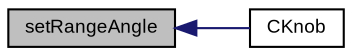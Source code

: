 digraph "setRangeAngle"
{
  bgcolor="transparent";
  edge [fontname="Arial",fontsize="9",labelfontname="Arial",labelfontsize="9"];
  node [fontname="Arial",fontsize="9",shape=record];
  rankdir="LR";
  Node1 [label="setRangeAngle",height=0.2,width=0.4,color="black", fillcolor="grey75", style="filled" fontcolor="black"];
  Node1 -> Node2 [dir="back",color="midnightblue",fontsize="9",style="solid",fontname="Arial"];
  Node2 [label="CKnob",height=0.2,width=0.4,color="black",URL="$class_v_s_t_g_u_i_1_1_c_knob.html#a08bb02c6da7322a93f8af1070649bc86"];
}
